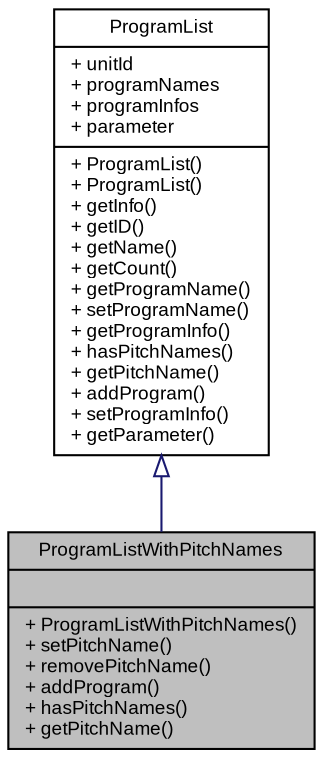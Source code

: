 digraph G
{
  bgcolor="transparent";
  edge [fontname="Arial",fontsize="9",labelfontname="Arial",labelfontsize="9"];
  node [fontname="Arial",fontsize="9",shape=record];
  Node1 [label="{ProgramListWithPitchNames\n||+ ProgramListWithPitchNames()\l+ setPitchName()\l+ removePitchName()\l+ addProgram()\l+ hasPitchNames()\l+ getPitchName()\l}",height=0.2,width=0.4,color="black", fillcolor="grey75", style="filled" fontcolor="black"];
  Node2 -> Node1 [dir=back,color="midnightblue",fontsize="9",style="solid",arrowtail="empty",fontname="Arial"];
  Node2 [label="{ProgramList\n|+ unitId\l+ programNames\l+ programInfos\l+ parameter\l|+ ProgramList()\l+ ProgramList()\l+ getInfo()\l+ getID()\l+ getName()\l+ getCount()\l+ getProgramName()\l+ setProgramName()\l+ getProgramInfo()\l+ hasPitchNames()\l+ getPitchName()\l+ addProgram()\l+ setProgramInfo()\l+ getParameter()\l}",height=0.2,width=0.4,color="black",URL="$classSteinberg_1_1Vst_1_1ProgramList.html",tooltip="ProgramList element."];
}
